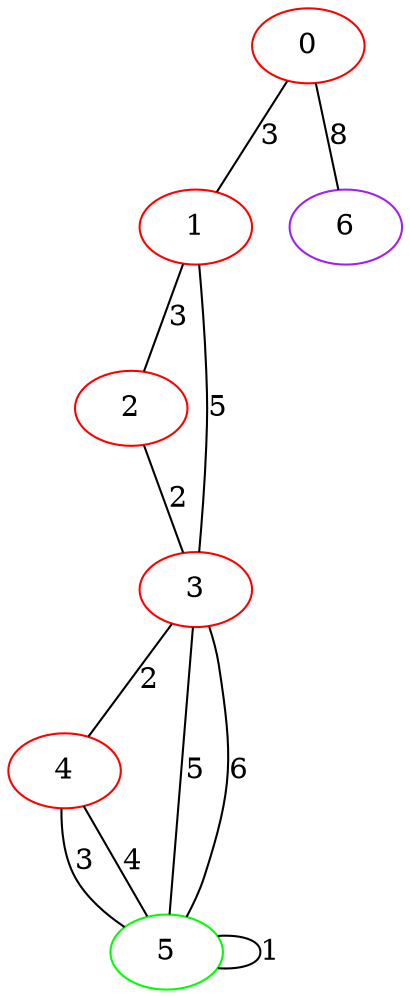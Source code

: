 graph "" {
0 [color=red, weight=1];
1 [color=red, weight=1];
2 [color=red, weight=1];
3 [color=red, weight=1];
4 [color=red, weight=1];
5 [color=green, weight=2];
6 [color=purple, weight=4];
0 -- 1  [key=0, label=3];
0 -- 6  [key=0, label=8];
1 -- 2  [key=0, label=3];
1 -- 3  [key=0, label=5];
2 -- 3  [key=0, label=2];
3 -- 4  [key=0, label=2];
3 -- 5  [key=0, label=5];
3 -- 5  [key=1, label=6];
4 -- 5  [key=0, label=3];
4 -- 5  [key=1, label=4];
5 -- 5  [key=0, label=1];
}
